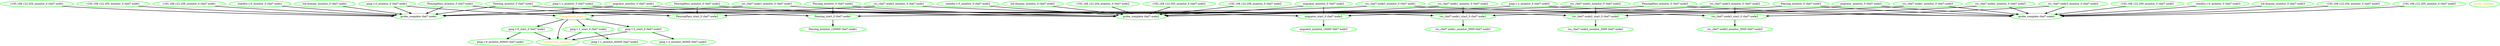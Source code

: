  digraph "g" {
"Connectivity_running_0" [ style=bold color="green" fontcolor="orange"]
"Connectivity_start_0" -> "Connectivity_running_0" [ style = bold]
"Connectivity_start_0" -> "ping-1:0_start_0 rhel7-node1" [ style = bold]
"Connectivity_start_0" -> "ping-1:1_start_0 rhel7-node2" [ style = bold]
"Connectivity_start_0" -> "ping-1:2_start_0 rhel7-node3" [ style = bold]
"Connectivity_start_0" [ style=bold color="green" fontcolor="orange"]
"FencingPass_monitor_0 rhel7-node1" -> "FencingPass_start_0 rhel7-node2" [ style = bold]
"FencingPass_monitor_0 rhel7-node1" -> "probe_complete rhel7-node1" [ style = bold]
"FencingPass_monitor_0 rhel7-node1" [ style=bold color="green" fontcolor="black"]
"FencingPass_monitor_0 rhel7-node2" -> "FencingPass_start_0 rhel7-node2" [ style = bold]
"FencingPass_monitor_0 rhel7-node2" -> "probe_complete rhel7-node2" [ style = bold]
"FencingPass_monitor_0 rhel7-node2" [ style=bold color="green" fontcolor="black"]
"FencingPass_monitor_0 rhel7-node3" -> "FencingPass_start_0 rhel7-node2" [ style = bold]
"FencingPass_monitor_0 rhel7-node3" -> "probe_complete rhel7-node3" [ style = bold]
"FencingPass_monitor_0 rhel7-node3" [ style=bold color="green" fontcolor="black"]
"FencingPass_start_0 rhel7-node2" [ style=bold color="green" fontcolor="black"]
"Fencing_monitor_0 rhel7-node1" -> "Fencing_start_0 rhel7-node1" [ style = bold]
"Fencing_monitor_0 rhel7-node1" -> "probe_complete rhel7-node1" [ style = bold]
"Fencing_monitor_0 rhel7-node1" [ style=bold color="green" fontcolor="black"]
"Fencing_monitor_0 rhel7-node2" -> "Fencing_start_0 rhel7-node1" [ style = bold]
"Fencing_monitor_0 rhel7-node2" -> "probe_complete rhel7-node2" [ style = bold]
"Fencing_monitor_0 rhel7-node2" [ style=bold color="green" fontcolor="black"]
"Fencing_monitor_0 rhel7-node3" -> "Fencing_start_0 rhel7-node1" [ style = bold]
"Fencing_monitor_0 rhel7-node3" -> "probe_complete rhel7-node3" [ style = bold]
"Fencing_monitor_0 rhel7-node3" [ style=bold color="green" fontcolor="black"]
"Fencing_monitor_120000 rhel7-node1" [ style=bold color="green" fontcolor="black"]
"Fencing_start_0 rhel7-node1" -> "Fencing_monitor_120000 rhel7-node1" [ style = bold]
"Fencing_start_0 rhel7-node1" [ style=bold color="green" fontcolor="black"]
"lsb-dummy_monitor_0 rhel7-node1" -> "probe_complete rhel7-node1" [ style = bold]
"lsb-dummy_monitor_0 rhel7-node1" [ style=bold color="green" fontcolor="black"]
"lsb-dummy_monitor_0 rhel7-node2" -> "probe_complete rhel7-node2" [ style = bold]
"lsb-dummy_monitor_0 rhel7-node2" [ style=bold color="green" fontcolor="black"]
"lsb-dummy_monitor_0 rhel7-node3" -> "probe_complete rhel7-node3" [ style = bold]
"lsb-dummy_monitor_0 rhel7-node3" [ style=bold color="green" fontcolor="black"]
"migrator_monitor_0 rhel7-node1" -> "migrator_start_0 rhel7-node3" [ style = bold]
"migrator_monitor_0 rhel7-node1" -> "probe_complete rhel7-node1" [ style = bold]
"migrator_monitor_0 rhel7-node1" [ style=bold color="green" fontcolor="black"]
"migrator_monitor_0 rhel7-node2" -> "migrator_start_0 rhel7-node3" [ style = bold]
"migrator_monitor_0 rhel7-node2" -> "probe_complete rhel7-node2" [ style = bold]
"migrator_monitor_0 rhel7-node2" [ style=bold color="green" fontcolor="black"]
"migrator_monitor_0 rhel7-node3" -> "migrator_start_0 rhel7-node3" [ style = bold]
"migrator_monitor_0 rhel7-node3" -> "probe_complete rhel7-node3" [ style = bold]
"migrator_monitor_0 rhel7-node3" [ style=bold color="green" fontcolor="black"]
"migrator_monitor_10000 rhel7-node3" [ style=bold color="green" fontcolor="black"]
"migrator_start_0 rhel7-node3" -> "migrator_monitor_10000 rhel7-node3" [ style = bold]
"migrator_start_0 rhel7-node3" [ style=bold color="green" fontcolor="black"]
"ping-1:0_monitor_0 rhel7-node1" -> "Connectivity_start_0" [ style = bold]
"ping-1:0_monitor_0 rhel7-node1" -> "probe_complete rhel7-node1" [ style = bold]
"ping-1:0_monitor_0 rhel7-node1" [ style=bold color="green" fontcolor="black"]
"ping-1:0_monitor_60000 rhel7-node1" [ style=bold color="green" fontcolor="black"]
"ping-1:0_start_0 rhel7-node1" -> "Connectivity_running_0" [ style = bold]
"ping-1:0_start_0 rhel7-node1" -> "ping-1:0_monitor_60000 rhel7-node1" [ style = bold]
"ping-1:0_start_0 rhel7-node1" [ style=bold color="green" fontcolor="black"]
"ping-1:1_monitor_0 rhel7-node2" -> "Connectivity_start_0" [ style = bold]
"ping-1:1_monitor_0 rhel7-node2" -> "probe_complete rhel7-node2" [ style = bold]
"ping-1:1_monitor_0 rhel7-node2" [ style=bold color="green" fontcolor="black"]
"ping-1:1_monitor_60000 rhel7-node2" [ style=bold color="green" fontcolor="black"]
"ping-1:1_start_0 rhel7-node2" -> "Connectivity_running_0" [ style = bold]
"ping-1:1_start_0 rhel7-node2" -> "ping-1:1_monitor_60000 rhel7-node2" [ style = bold]
"ping-1:1_start_0 rhel7-node2" [ style=bold color="green" fontcolor="black"]
"ping-1:2_monitor_0 rhel7-node3" -> "Connectivity_start_0" [ style = bold]
"ping-1:2_monitor_0 rhel7-node3" -> "probe_complete rhel7-node3" [ style = bold]
"ping-1:2_monitor_0 rhel7-node3" [ style=bold color="green" fontcolor="black"]
"ping-1:2_monitor_60000 rhel7-node3" [ style=bold color="green" fontcolor="black"]
"ping-1:2_start_0 rhel7-node3" -> "Connectivity_running_0" [ style = bold]
"ping-1:2_start_0 rhel7-node3" -> "ping-1:2_monitor_60000 rhel7-node3" [ style = bold]
"ping-1:2_start_0 rhel7-node3" [ style=bold color="green" fontcolor="black"]
"probe_complete rhel7-node1" [ style=bold color="green" fontcolor="black"]
"probe_complete rhel7-node2" [ style=bold color="green" fontcolor="black"]
"probe_complete rhel7-node3" [ style=bold color="green" fontcolor="black"]
"probe_complete" [ style=bold color="green" fontcolor="orange"]
"r192.168.122.204_monitor_0 rhel7-node1" -> "probe_complete rhel7-node1" [ style = bold]
"r192.168.122.204_monitor_0 rhel7-node1" [ style=bold color="green" fontcolor="black"]
"r192.168.122.204_monitor_0 rhel7-node2" -> "probe_complete rhel7-node2" [ style = bold]
"r192.168.122.204_monitor_0 rhel7-node2" [ style=bold color="green" fontcolor="black"]
"r192.168.122.204_monitor_0 rhel7-node3" -> "probe_complete rhel7-node3" [ style = bold]
"r192.168.122.204_monitor_0 rhel7-node3" [ style=bold color="green" fontcolor="black"]
"r192.168.122.205_monitor_0 rhel7-node1" -> "probe_complete rhel7-node1" [ style = bold]
"r192.168.122.205_monitor_0 rhel7-node1" [ style=bold color="green" fontcolor="black"]
"r192.168.122.205_monitor_0 rhel7-node2" -> "probe_complete rhel7-node2" [ style = bold]
"r192.168.122.205_monitor_0 rhel7-node2" [ style=bold color="green" fontcolor="black"]
"r192.168.122.205_monitor_0 rhel7-node3" -> "probe_complete rhel7-node3" [ style = bold]
"r192.168.122.205_monitor_0 rhel7-node3" [ style=bold color="green" fontcolor="black"]
"r192.168.122.206_monitor_0 rhel7-node1" -> "probe_complete rhel7-node1" [ style = bold]
"r192.168.122.206_monitor_0 rhel7-node1" [ style=bold color="green" fontcolor="black"]
"r192.168.122.206_monitor_0 rhel7-node2" -> "probe_complete rhel7-node2" [ style = bold]
"r192.168.122.206_monitor_0 rhel7-node2" [ style=bold color="green" fontcolor="black"]
"r192.168.122.206_monitor_0 rhel7-node3" -> "probe_complete rhel7-node3" [ style = bold]
"r192.168.122.206_monitor_0 rhel7-node3" [ style=bold color="green" fontcolor="black"]
"rsc_rhel7-node1_monitor_0 rhel7-node1" -> "probe_complete rhel7-node1" [ style = bold]
"rsc_rhel7-node1_monitor_0 rhel7-node1" -> "rsc_rhel7-node1_start_0 rhel7-node1" [ style = bold]
"rsc_rhel7-node1_monitor_0 rhel7-node1" [ style=bold color="green" fontcolor="black"]
"rsc_rhel7-node1_monitor_0 rhel7-node2" -> "probe_complete rhel7-node2" [ style = bold]
"rsc_rhel7-node1_monitor_0 rhel7-node2" -> "rsc_rhel7-node1_start_0 rhel7-node1" [ style = bold]
"rsc_rhel7-node1_monitor_0 rhel7-node2" [ style=bold color="green" fontcolor="black"]
"rsc_rhel7-node1_monitor_0 rhel7-node3" -> "probe_complete rhel7-node3" [ style = bold]
"rsc_rhel7-node1_monitor_0 rhel7-node3" -> "rsc_rhel7-node1_start_0 rhel7-node1" [ style = bold]
"rsc_rhel7-node1_monitor_0 rhel7-node3" [ style=bold color="green" fontcolor="black"]
"rsc_rhel7-node1_monitor_5000 rhel7-node1" [ style=bold color="green" fontcolor="black"]
"rsc_rhel7-node1_start_0 rhel7-node1" -> "rsc_rhel7-node1_monitor_5000 rhel7-node1" [ style = bold]
"rsc_rhel7-node1_start_0 rhel7-node1" [ style=bold color="green" fontcolor="black"]
"rsc_rhel7-node2_monitor_0 rhel7-node1" -> "probe_complete rhel7-node1" [ style = bold]
"rsc_rhel7-node2_monitor_0 rhel7-node1" -> "rsc_rhel7-node2_start_0 rhel7-node2" [ style = bold]
"rsc_rhel7-node2_monitor_0 rhel7-node1" [ style=bold color="green" fontcolor="black"]
"rsc_rhel7-node2_monitor_0 rhel7-node2" -> "probe_complete rhel7-node2" [ style = bold]
"rsc_rhel7-node2_monitor_0 rhel7-node2" -> "rsc_rhel7-node2_start_0 rhel7-node2" [ style = bold]
"rsc_rhel7-node2_monitor_0 rhel7-node2" [ style=bold color="green" fontcolor="black"]
"rsc_rhel7-node2_monitor_0 rhel7-node3" -> "probe_complete rhel7-node3" [ style = bold]
"rsc_rhel7-node2_monitor_0 rhel7-node3" -> "rsc_rhel7-node2_start_0 rhel7-node2" [ style = bold]
"rsc_rhel7-node2_monitor_0 rhel7-node3" [ style=bold color="green" fontcolor="black"]
"rsc_rhel7-node2_monitor_5000 rhel7-node2" [ style=bold color="green" fontcolor="black"]
"rsc_rhel7-node2_start_0 rhel7-node2" -> "rsc_rhel7-node2_monitor_5000 rhel7-node2" [ style = bold]
"rsc_rhel7-node2_start_0 rhel7-node2" [ style=bold color="green" fontcolor="black"]
"rsc_rhel7-node3_monitor_0 rhel7-node1" -> "probe_complete rhel7-node1" [ style = bold]
"rsc_rhel7-node3_monitor_0 rhel7-node1" -> "rsc_rhel7-node3_start_0 rhel7-node3" [ style = bold]
"rsc_rhel7-node3_monitor_0 rhel7-node1" [ style=bold color="green" fontcolor="black"]
"rsc_rhel7-node3_monitor_0 rhel7-node2" -> "probe_complete rhel7-node2" [ style = bold]
"rsc_rhel7-node3_monitor_0 rhel7-node2" -> "rsc_rhel7-node3_start_0 rhel7-node3" [ style = bold]
"rsc_rhel7-node3_monitor_0 rhel7-node2" [ style=bold color="green" fontcolor="black"]
"rsc_rhel7-node3_monitor_0 rhel7-node3" -> "probe_complete rhel7-node3" [ style = bold]
"rsc_rhel7-node3_monitor_0 rhel7-node3" -> "rsc_rhel7-node3_start_0 rhel7-node3" [ style = bold]
"rsc_rhel7-node3_monitor_0 rhel7-node3" [ style=bold color="green" fontcolor="black"]
"rsc_rhel7-node3_monitor_5000 rhel7-node3" [ style=bold color="green" fontcolor="black"]
"rsc_rhel7-node3_start_0 rhel7-node3" -> "rsc_rhel7-node3_monitor_5000 rhel7-node3" [ style = bold]
"rsc_rhel7-node3_start_0 rhel7-node3" [ style=bold color="green" fontcolor="black"]
"stateful-1:0_monitor_0 rhel7-node1" -> "probe_complete rhel7-node1" [ style = bold]
"stateful-1:0_monitor_0 rhel7-node1" [ style=bold color="green" fontcolor="black"]
"stateful-1:0_monitor_0 rhel7-node2" -> "probe_complete rhel7-node2" [ style = bold]
"stateful-1:0_monitor_0 rhel7-node2" [ style=bold color="green" fontcolor="black"]
"stateful-1:0_monitor_0 rhel7-node3" -> "probe_complete rhel7-node3" [ style = bold]
"stateful-1:0_monitor_0 rhel7-node3" [ style=bold color="green" fontcolor="black"]
}
